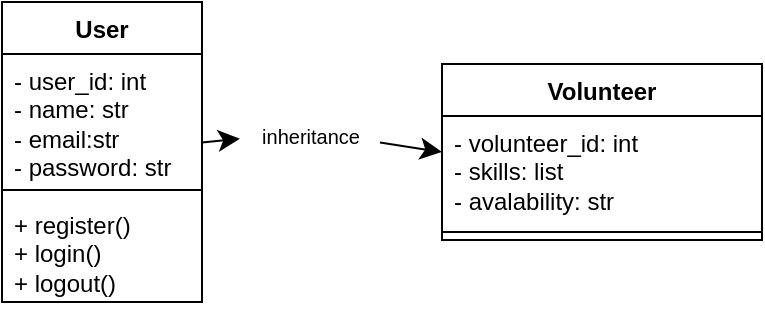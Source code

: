 <mxfile version="24.6.0" type="github">
  <diagram name="Page-1" id="e7e014a7-5840-1c2e-5031-d8a46d1fe8dd">
    <mxGraphModel dx="521" dy="607" grid="1" gridSize="10" guides="1" tooltips="1" connect="1" arrows="1" fold="1" page="1" pageScale="1" pageWidth="1169" pageHeight="826" background="none" math="0" shadow="0">
      <root>
        <mxCell id="0" />
        <mxCell id="1" parent="0" />
        <mxCell id="RBE5U1ZwNRZ0v0wBDpUg-49" style="edgeStyle=none;curved=1;rounded=0;orthogonalLoop=1;jettySize=auto;html=1;fontSize=12;startSize=8;endSize=8;" edge="1" parent="1" source="RBE5U1ZwNRZ0v0wBDpUg-54">
          <mxGeometry relative="1" as="geometry">
            <mxPoint x="670" y="295" as="targetPoint" />
          </mxGeometry>
        </mxCell>
        <mxCell id="RBE5U1ZwNRZ0v0wBDpUg-41" value="User" style="swimlane;fontStyle=1;align=center;verticalAlign=top;childLayout=stackLayout;horizontal=1;startSize=26;horizontalStack=0;resizeParent=1;resizeParentMax=0;resizeLast=0;collapsible=1;marginBottom=0;whiteSpace=wrap;html=1;" vertex="1" parent="1">
          <mxGeometry x="450" y="220" width="100" height="150" as="geometry" />
        </mxCell>
        <mxCell id="RBE5U1ZwNRZ0v0wBDpUg-42" value="- user_id: int&lt;div&gt;- name: str&lt;/div&gt;&lt;div&gt;- email:str&lt;/div&gt;&lt;div&gt;- password: str&lt;/div&gt;" style="text;strokeColor=none;fillColor=none;align=left;verticalAlign=top;spacingLeft=4;spacingRight=4;overflow=hidden;rotatable=0;points=[[0,0.5],[1,0.5]];portConstraint=eastwest;whiteSpace=wrap;html=1;" vertex="1" parent="RBE5U1ZwNRZ0v0wBDpUg-41">
          <mxGeometry y="26" width="100" height="64" as="geometry" />
        </mxCell>
        <mxCell id="RBE5U1ZwNRZ0v0wBDpUg-43" value="" style="line;strokeWidth=1;fillColor=none;align=left;verticalAlign=middle;spacingTop=-1;spacingLeft=3;spacingRight=3;rotatable=0;labelPosition=right;points=[];portConstraint=eastwest;strokeColor=inherit;" vertex="1" parent="RBE5U1ZwNRZ0v0wBDpUg-41">
          <mxGeometry y="90" width="100" height="8" as="geometry" />
        </mxCell>
        <mxCell id="RBE5U1ZwNRZ0v0wBDpUg-44" value="+ register()&lt;div&gt;+ login()&lt;/div&gt;&lt;div&gt;+ logout()&lt;/div&gt;" style="text;strokeColor=none;fillColor=none;align=left;verticalAlign=top;spacingLeft=4;spacingRight=4;overflow=hidden;rotatable=0;points=[[0,0.5],[1,0.5]];portConstraint=eastwest;whiteSpace=wrap;html=1;" vertex="1" parent="RBE5U1ZwNRZ0v0wBDpUg-41">
          <mxGeometry y="98" width="100" height="52" as="geometry" />
        </mxCell>
        <mxCell id="RBE5U1ZwNRZ0v0wBDpUg-50" value="Volunteer" style="swimlane;fontStyle=1;align=center;verticalAlign=top;childLayout=stackLayout;horizontal=1;startSize=26;horizontalStack=0;resizeParent=1;resizeParentMax=0;resizeLast=0;collapsible=1;marginBottom=0;whiteSpace=wrap;html=1;" vertex="1" parent="1">
          <mxGeometry x="670" y="251" width="160" height="88" as="geometry" />
        </mxCell>
        <mxCell id="RBE5U1ZwNRZ0v0wBDpUg-51" value="- volunteer_id: int&lt;div&gt;- skills: list&lt;/div&gt;&lt;div&gt;- avalability: str&lt;/div&gt;" style="text;strokeColor=none;fillColor=none;align=left;verticalAlign=top;spacingLeft=4;spacingRight=4;overflow=hidden;rotatable=0;points=[[0,0.5],[1,0.5]];portConstraint=eastwest;whiteSpace=wrap;html=1;" vertex="1" parent="RBE5U1ZwNRZ0v0wBDpUg-50">
          <mxGeometry y="26" width="160" height="54" as="geometry" />
        </mxCell>
        <mxCell id="RBE5U1ZwNRZ0v0wBDpUg-52" value="" style="line;strokeWidth=1;fillColor=none;align=left;verticalAlign=middle;spacingTop=-1;spacingLeft=3;spacingRight=3;rotatable=0;labelPosition=right;points=[];portConstraint=eastwest;strokeColor=inherit;" vertex="1" parent="RBE5U1ZwNRZ0v0wBDpUg-50">
          <mxGeometry y="80" width="160" height="8" as="geometry" />
        </mxCell>
        <mxCell id="RBE5U1ZwNRZ0v0wBDpUg-55" value="" style="edgeStyle=none;curved=1;rounded=0;orthogonalLoop=1;jettySize=auto;html=1;fontSize=12;startSize=8;endSize=8;" edge="1" parent="1" source="RBE5U1ZwNRZ0v0wBDpUg-41" target="RBE5U1ZwNRZ0v0wBDpUg-54">
          <mxGeometry relative="1" as="geometry">
            <mxPoint x="670" y="295" as="targetPoint" />
            <mxPoint x="550" y="295" as="sourcePoint" />
          </mxGeometry>
        </mxCell>
        <mxCell id="RBE5U1ZwNRZ0v0wBDpUg-54" value="&lt;font style=&quot;font-size: 10px;&quot;&gt;inheritance&lt;/font&gt;" style="text;html=1;align=center;verticalAlign=middle;resizable=0;points=[];autosize=1;strokeColor=none;fillColor=none;fontSize=16;" vertex="1" parent="1">
          <mxGeometry x="569" y="270" width="70" height="30" as="geometry" />
        </mxCell>
      </root>
    </mxGraphModel>
  </diagram>
</mxfile>
